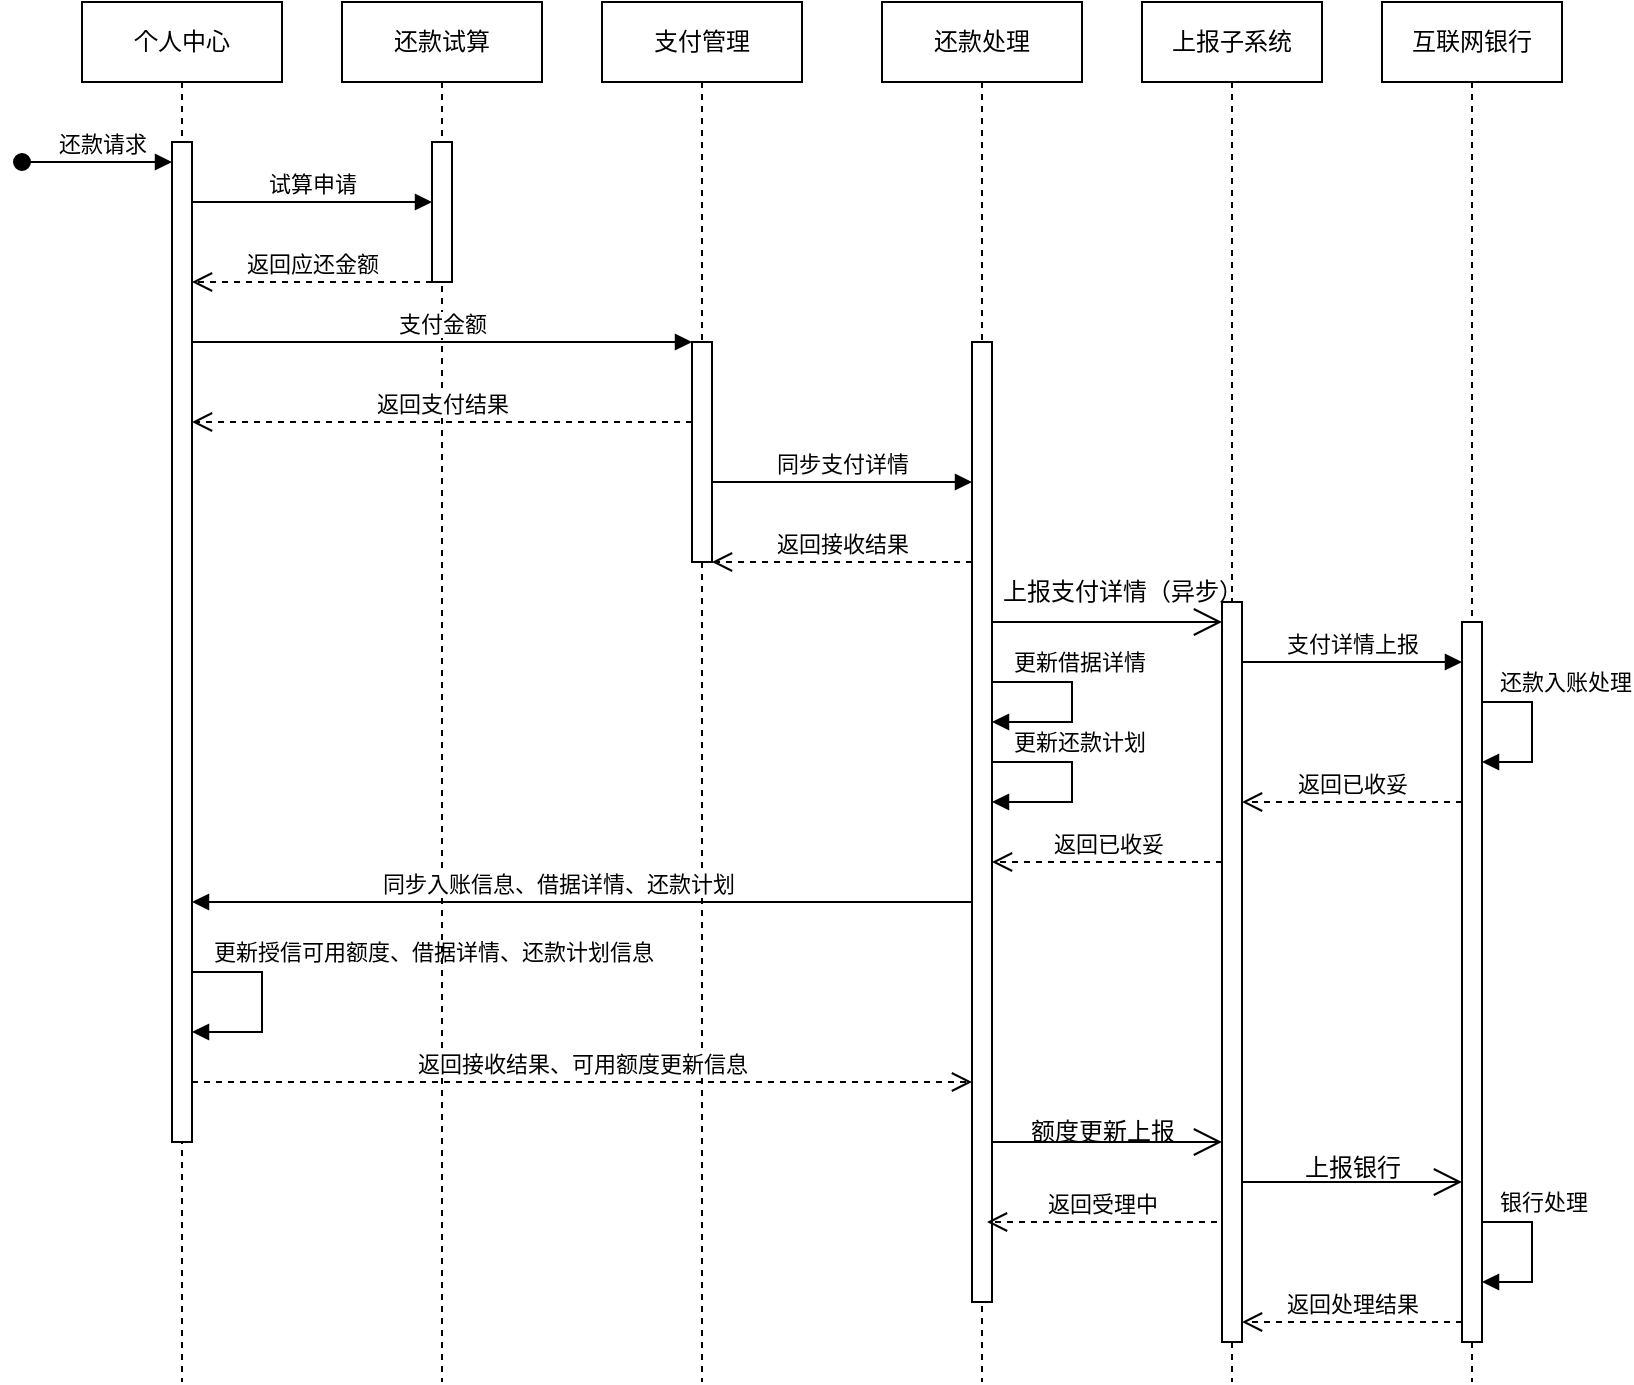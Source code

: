 <mxfile version="22.0.6" type="github">
  <diagram name="第 1 页" id="yWYOiqW-7FSj_8tI-ZIz">
    <mxGraphModel dx="1173" dy="772" grid="1" gridSize="10" guides="1" tooltips="1" connect="1" arrows="1" fold="1" page="1" pageScale="1" pageWidth="827" pageHeight="1169" math="0" shadow="0">
      <root>
        <mxCell id="0" />
        <mxCell id="1" parent="0" />
        <mxCell id="6WbjD5z8y-cOgLFoqda8-6" value="支付管理" style="shape=umlLifeline;perimeter=lifelinePerimeter;whiteSpace=wrap;html=1;container=1;dropTarget=0;collapsible=0;recursiveResize=0;outlineConnect=0;portConstraint=eastwest;newEdgeStyle={&quot;edgeStyle&quot;:&quot;elbowEdgeStyle&quot;,&quot;elbow&quot;:&quot;vertical&quot;,&quot;curved&quot;:0,&quot;rounded&quot;:0};" parent="1" vertex="1">
          <mxGeometry x="300" y="70" width="100" height="690" as="geometry" />
        </mxCell>
        <mxCell id="6WbjD5z8y-cOgLFoqda8-7" value="" style="html=1;points=[];perimeter=orthogonalPerimeter;outlineConnect=0;targetShapes=umlLifeline;portConstraint=eastwest;newEdgeStyle={&quot;edgeStyle&quot;:&quot;elbowEdgeStyle&quot;,&quot;elbow&quot;:&quot;vertical&quot;,&quot;curved&quot;:0,&quot;rounded&quot;:0};" parent="6WbjD5z8y-cOgLFoqda8-6" vertex="1">
          <mxGeometry x="45" y="170" width="10" height="110" as="geometry" />
        </mxCell>
        <mxCell id="6WbjD5z8y-cOgLFoqda8-8" value="上报子系统" style="shape=umlLifeline;perimeter=lifelinePerimeter;whiteSpace=wrap;html=1;container=1;dropTarget=0;collapsible=0;recursiveResize=0;outlineConnect=0;portConstraint=eastwest;newEdgeStyle={&quot;edgeStyle&quot;:&quot;elbowEdgeStyle&quot;,&quot;elbow&quot;:&quot;vertical&quot;,&quot;curved&quot;:0,&quot;rounded&quot;:0};" parent="1" vertex="1">
          <mxGeometry x="570" y="70" width="90" height="690" as="geometry" />
        </mxCell>
        <mxCell id="6WbjD5z8y-cOgLFoqda8-41" value="" style="html=1;points=[];perimeter=orthogonalPerimeter;outlineConnect=0;targetShapes=umlLifeline;portConstraint=eastwest;newEdgeStyle={&quot;edgeStyle&quot;:&quot;elbowEdgeStyle&quot;,&quot;elbow&quot;:&quot;vertical&quot;,&quot;curved&quot;:0,&quot;rounded&quot;:0};" parent="6WbjD5z8y-cOgLFoqda8-8" vertex="1">
          <mxGeometry x="40" y="300" width="10" height="370" as="geometry" />
        </mxCell>
        <mxCell id="6WbjD5z8y-cOgLFoqda8-10" value="互联网银行" style="shape=umlLifeline;perimeter=lifelinePerimeter;whiteSpace=wrap;html=1;container=1;dropTarget=0;collapsible=0;recursiveResize=0;outlineConnect=0;portConstraint=eastwest;newEdgeStyle={&quot;edgeStyle&quot;:&quot;elbowEdgeStyle&quot;,&quot;elbow&quot;:&quot;vertical&quot;,&quot;curved&quot;:0,&quot;rounded&quot;:0};" parent="1" vertex="1">
          <mxGeometry x="690" y="70" width="90" height="690" as="geometry" />
        </mxCell>
        <mxCell id="6WbjD5z8y-cOgLFoqda8-35" value="" style="html=1;points=[];perimeter=orthogonalPerimeter;outlineConnect=0;targetShapes=umlLifeline;portConstraint=eastwest;newEdgeStyle={&quot;edgeStyle&quot;:&quot;elbowEdgeStyle&quot;,&quot;elbow&quot;:&quot;vertical&quot;,&quot;curved&quot;:0,&quot;rounded&quot;:0};" parent="6WbjD5z8y-cOgLFoqda8-10" vertex="1">
          <mxGeometry x="40" y="310" width="10" height="360" as="geometry" />
        </mxCell>
        <mxCell id="6WbjD5z8y-cOgLFoqda8-13" value="还款处理" style="shape=umlLifeline;perimeter=lifelinePerimeter;whiteSpace=wrap;html=1;container=1;dropTarget=0;collapsible=0;recursiveResize=0;outlineConnect=0;portConstraint=eastwest;newEdgeStyle={&quot;edgeStyle&quot;:&quot;elbowEdgeStyle&quot;,&quot;elbow&quot;:&quot;vertical&quot;,&quot;curved&quot;:0,&quot;rounded&quot;:0};" parent="1" vertex="1">
          <mxGeometry x="440" y="70" width="100" height="690" as="geometry" />
        </mxCell>
        <mxCell id="6WbjD5z8y-cOgLFoqda8-14" value="" style="html=1;points=[];perimeter=orthogonalPerimeter;outlineConnect=0;targetShapes=umlLifeline;portConstraint=eastwest;newEdgeStyle={&quot;edgeStyle&quot;:&quot;elbowEdgeStyle&quot;,&quot;elbow&quot;:&quot;vertical&quot;,&quot;curved&quot;:0,&quot;rounded&quot;:0};" parent="6WbjD5z8y-cOgLFoqda8-13" vertex="1">
          <mxGeometry x="45" y="170" width="10" height="480" as="geometry" />
        </mxCell>
        <mxCell id="6WbjD5z8y-cOgLFoqda8-55" value="更新借据详情" style="html=1;align=left;spacingLeft=2;endArrow=block;rounded=0;edgeStyle=orthogonalEdgeStyle;curved=0;rounded=0;" parent="6WbjD5z8y-cOgLFoqda8-13" source="6WbjD5z8y-cOgLFoqda8-14" target="6WbjD5z8y-cOgLFoqda8-14" edge="1">
          <mxGeometry x="-0.875" y="10" relative="1" as="geometry">
            <mxPoint x="60" y="340" as="sourcePoint" />
            <Array as="points">
              <mxPoint x="95" y="340" />
              <mxPoint x="95" y="360" />
            </Array>
            <mxPoint x="60" y="370" as="targetPoint" />
            <mxPoint as="offset" />
          </mxGeometry>
        </mxCell>
        <mxCell id="6WbjD5z8y-cOgLFoqda8-56" value="更新还款计划" style="html=1;align=left;spacingLeft=2;endArrow=block;rounded=0;edgeStyle=orthogonalEdgeStyle;curved=0;rounded=0;" parent="6WbjD5z8y-cOgLFoqda8-13" edge="1">
          <mxGeometry x="-0.875" y="10" relative="1" as="geometry">
            <mxPoint x="55" y="380" as="sourcePoint" />
            <Array as="points">
              <mxPoint x="95" y="380" />
              <mxPoint x="95" y="400" />
            </Array>
            <mxPoint x="55" y="400" as="targetPoint" />
            <mxPoint as="offset" />
          </mxGeometry>
        </mxCell>
        <mxCell id="6WbjD5z8y-cOgLFoqda8-15" value="个人中心" style="shape=umlLifeline;perimeter=lifelinePerimeter;whiteSpace=wrap;html=1;container=1;dropTarget=0;collapsible=0;recursiveResize=0;outlineConnect=0;portConstraint=eastwest;newEdgeStyle={&quot;edgeStyle&quot;:&quot;elbowEdgeStyle&quot;,&quot;elbow&quot;:&quot;vertical&quot;,&quot;curved&quot;:0,&quot;rounded&quot;:0};" parent="1" vertex="1">
          <mxGeometry x="40" y="70" width="100" height="690" as="geometry" />
        </mxCell>
        <mxCell id="6WbjD5z8y-cOgLFoqda8-16" value="" style="html=1;points=[];perimeter=orthogonalPerimeter;outlineConnect=0;targetShapes=umlLifeline;portConstraint=eastwest;newEdgeStyle={&quot;edgeStyle&quot;:&quot;elbowEdgeStyle&quot;,&quot;elbow&quot;:&quot;vertical&quot;,&quot;curved&quot;:0,&quot;rounded&quot;:0};" parent="6WbjD5z8y-cOgLFoqda8-15" vertex="1">
          <mxGeometry x="45" y="70" width="10" height="500" as="geometry" />
        </mxCell>
        <mxCell id="6WbjD5z8y-cOgLFoqda8-48" value="更新授信可用额度、借据详情、还款计划信息" style="html=1;align=left;spacingLeft=2;endArrow=block;rounded=0;edgeStyle=orthogonalEdgeStyle;curved=0;rounded=0;" parent="6WbjD5z8y-cOgLFoqda8-15" source="6WbjD5z8y-cOgLFoqda8-16" target="6WbjD5z8y-cOgLFoqda8-16" edge="1">
          <mxGeometry x="-0.875" y="10" relative="1" as="geometry">
            <mxPoint x="60" y="485" as="sourcePoint" />
            <Array as="points">
              <mxPoint x="90" y="485" />
              <mxPoint x="90" y="515" />
            </Array>
            <mxPoint x="60" y="515" as="targetPoint" />
            <mxPoint as="offset" />
          </mxGeometry>
        </mxCell>
        <mxCell id="6WbjD5z8y-cOgLFoqda8-17" value="还款请求" style="html=1;verticalAlign=bottom;startArrow=oval;startFill=1;endArrow=block;startSize=8;edgeStyle=elbowEdgeStyle;elbow=horizontal;curved=0;rounded=0;" parent="1" edge="1">
          <mxGeometry x="0.067" width="60" relative="1" as="geometry">
            <mxPoint x="10" y="150" as="sourcePoint" />
            <mxPoint x="85" y="150" as="targetPoint" />
            <mxPoint as="offset" />
          </mxGeometry>
        </mxCell>
        <mxCell id="6WbjD5z8y-cOgLFoqda8-21" value="还款试算" style="shape=umlLifeline;perimeter=lifelinePerimeter;whiteSpace=wrap;html=1;container=1;dropTarget=0;collapsible=0;recursiveResize=0;outlineConnect=0;portConstraint=eastwest;newEdgeStyle={&quot;edgeStyle&quot;:&quot;elbowEdgeStyle&quot;,&quot;elbow&quot;:&quot;vertical&quot;,&quot;curved&quot;:0,&quot;rounded&quot;:0};" parent="1" vertex="1">
          <mxGeometry x="170" y="70" width="100" height="690" as="geometry" />
        </mxCell>
        <mxCell id="6WbjD5z8y-cOgLFoqda8-22" value="" style="html=1;points=[];perimeter=orthogonalPerimeter;outlineConnect=0;targetShapes=umlLifeline;portConstraint=eastwest;newEdgeStyle={&quot;edgeStyle&quot;:&quot;elbowEdgeStyle&quot;,&quot;elbow&quot;:&quot;vertical&quot;,&quot;curved&quot;:0,&quot;rounded&quot;:0};" parent="6WbjD5z8y-cOgLFoqda8-21" vertex="1">
          <mxGeometry x="45" y="70" width="10" height="70" as="geometry" />
        </mxCell>
        <mxCell id="6WbjD5z8y-cOgLFoqda8-24" value="试算申请" style="html=1;verticalAlign=bottom;endArrow=block;edgeStyle=elbowEdgeStyle;elbow=vertical;curved=0;rounded=0;" parent="1" edge="1">
          <mxGeometry width="80" relative="1" as="geometry">
            <mxPoint x="95" y="170" as="sourcePoint" />
            <mxPoint x="215" y="170" as="targetPoint" />
          </mxGeometry>
        </mxCell>
        <mxCell id="6WbjD5z8y-cOgLFoqda8-25" value="返回应还金额" style="html=1;verticalAlign=bottom;endArrow=open;dashed=1;endSize=8;edgeStyle=elbowEdgeStyle;elbow=vertical;curved=0;rounded=0;" parent="1" edge="1">
          <mxGeometry relative="1" as="geometry">
            <mxPoint x="215" y="210" as="sourcePoint" />
            <mxPoint x="95" y="210" as="targetPoint" />
          </mxGeometry>
        </mxCell>
        <mxCell id="6WbjD5z8y-cOgLFoqda8-26" value="支付金额" style="html=1;verticalAlign=bottom;endArrow=block;edgeStyle=elbowEdgeStyle;elbow=vertical;curved=0;rounded=0;" parent="1" edge="1">
          <mxGeometry width="80" relative="1" as="geometry">
            <mxPoint x="95" y="240" as="sourcePoint" />
            <mxPoint x="345" y="240" as="targetPoint" />
            <mxPoint as="offset" />
          </mxGeometry>
        </mxCell>
        <mxCell id="6WbjD5z8y-cOgLFoqda8-27" value="返回支付结果" style="html=1;verticalAlign=bottom;endArrow=open;dashed=1;endSize=8;edgeStyle=elbowEdgeStyle;elbow=horizontal;curved=0;rounded=0;" parent="1" edge="1">
          <mxGeometry relative="1" as="geometry">
            <mxPoint x="345" y="280" as="sourcePoint" />
            <mxPoint x="95" y="280" as="targetPoint" />
          </mxGeometry>
        </mxCell>
        <mxCell id="6WbjD5z8y-cOgLFoqda8-29" value="同步支付详情" style="html=1;verticalAlign=bottom;endArrow=block;edgeStyle=elbowEdgeStyle;elbow=vertical;curved=0;rounded=0;" parent="1" edge="1">
          <mxGeometry width="80" relative="1" as="geometry">
            <mxPoint x="355" y="310" as="sourcePoint" />
            <mxPoint x="485" y="310" as="targetPoint" />
            <mxPoint as="offset" />
          </mxGeometry>
        </mxCell>
        <mxCell id="6WbjD5z8y-cOgLFoqda8-30" value="返回接收结果" style="html=1;verticalAlign=bottom;endArrow=open;dashed=1;endSize=8;edgeStyle=elbowEdgeStyle;elbow=horizontal;curved=0;rounded=0;" parent="1" edge="1">
          <mxGeometry relative="1" as="geometry">
            <mxPoint x="485" y="350" as="sourcePoint" />
            <mxPoint x="355" y="350" as="targetPoint" />
          </mxGeometry>
        </mxCell>
        <mxCell id="6WbjD5z8y-cOgLFoqda8-43" value="支付详情上报" style="html=1;verticalAlign=bottom;endArrow=block;edgeStyle=elbowEdgeStyle;elbow=vertical;curved=0;rounded=0;" parent="1" edge="1">
          <mxGeometry width="80" relative="1" as="geometry">
            <mxPoint x="620" y="400" as="sourcePoint" />
            <mxPoint x="730" y="400" as="targetPoint" />
            <mxPoint as="offset" />
          </mxGeometry>
        </mxCell>
        <mxCell id="6WbjD5z8y-cOgLFoqda8-44" value="还款入账处理" style="html=1;align=left;spacingLeft=2;endArrow=block;rounded=0;edgeStyle=orthogonalEdgeStyle;curved=0;rounded=0;" parent="1" edge="1">
          <mxGeometry x="-0.875" y="10" relative="1" as="geometry">
            <mxPoint x="740" y="420" as="sourcePoint" />
            <Array as="points">
              <mxPoint x="765" y="420" />
              <mxPoint x="765" y="450" />
            </Array>
            <mxPoint x="740" y="450" as="targetPoint" />
            <mxPoint as="offset" />
          </mxGeometry>
        </mxCell>
        <mxCell id="6WbjD5z8y-cOgLFoqda8-45" value="返回已收妥" style="html=1;verticalAlign=bottom;endArrow=open;dashed=1;endSize=8;edgeStyle=elbowEdgeStyle;elbow=horizontal;curved=0;rounded=0;" parent="1" edge="1">
          <mxGeometry relative="1" as="geometry">
            <mxPoint x="730" y="470" as="sourcePoint" />
            <mxPoint x="620" y="470" as="targetPoint" />
          </mxGeometry>
        </mxCell>
        <mxCell id="6WbjD5z8y-cOgLFoqda8-46" value="返回已收妥" style="html=1;verticalAlign=bottom;endArrow=open;dashed=1;endSize=8;edgeStyle=elbowEdgeStyle;elbow=horizontal;curved=0;rounded=0;" parent="1" edge="1">
          <mxGeometry relative="1" as="geometry">
            <mxPoint x="610" y="500" as="sourcePoint" />
            <mxPoint x="495" y="500" as="targetPoint" />
          </mxGeometry>
        </mxCell>
        <mxCell id="6WbjD5z8y-cOgLFoqda8-47" value="同步入账信息、借据详情、还款计划" style="html=1;verticalAlign=bottom;endArrow=block;edgeStyle=elbowEdgeStyle;elbow=horizontal;curved=0;rounded=0;" parent="1" target="6WbjD5z8y-cOgLFoqda8-16" edge="1">
          <mxGeometry x="0.061" width="80" relative="1" as="geometry">
            <mxPoint x="485" y="520" as="sourcePoint" />
            <mxPoint x="240" y="520" as="targetPoint" />
            <mxPoint as="offset" />
            <Array as="points">
              <mxPoint x="305" y="520" />
            </Array>
          </mxGeometry>
        </mxCell>
        <mxCell id="6WbjD5z8y-cOgLFoqda8-49" value="返回接收结果、可用额度更新信息" style="html=1;verticalAlign=bottom;endArrow=open;dashed=1;endSize=8;edgeStyle=elbowEdgeStyle;elbow=vertical;curved=0;rounded=0;" parent="1" target="6WbjD5z8y-cOgLFoqda8-14" edge="1">
          <mxGeometry relative="1" as="geometry">
            <mxPoint x="95" y="610" as="sourcePoint" />
            <mxPoint x="480" y="610" as="targetPoint" />
            <Array as="points">
              <mxPoint x="240" y="610" />
            </Array>
          </mxGeometry>
        </mxCell>
        <mxCell id="6WbjD5z8y-cOgLFoqda8-50" value="" style="endArrow=open;endFill=1;endSize=12;html=1;rounded=0;" parent="1" source="6WbjD5z8y-cOgLFoqda8-14" edge="1">
          <mxGeometry width="160" relative="1" as="geometry">
            <mxPoint x="500" y="640" as="sourcePoint" />
            <mxPoint x="610" y="640" as="targetPoint" />
          </mxGeometry>
        </mxCell>
        <mxCell id="6WbjD5z8y-cOgLFoqda8-51" value="额度更新上报" style="text;html=1;align=center;verticalAlign=middle;resizable=0;points=[];autosize=1;strokeColor=none;fillColor=none;" parent="1" vertex="1">
          <mxGeometry x="500" y="620" width="100" height="30" as="geometry" />
        </mxCell>
        <mxCell id="6WbjD5z8y-cOgLFoqda8-52" value="返回受理中" style="html=1;verticalAlign=bottom;endArrow=open;dashed=1;endSize=8;edgeStyle=elbowEdgeStyle;elbow=horizontal;curved=0;rounded=0;" parent="1" edge="1">
          <mxGeometry relative="1" as="geometry">
            <mxPoint x="607.5" y="680" as="sourcePoint" />
            <mxPoint x="492.5" y="680" as="targetPoint" />
          </mxGeometry>
        </mxCell>
        <mxCell id="6WbjD5z8y-cOgLFoqda8-53" value="" style="endArrow=open;endFill=1;endSize=12;html=1;rounded=0;" parent="1" source="6WbjD5z8y-cOgLFoqda8-14" edge="1">
          <mxGeometry width="160" relative="1" as="geometry">
            <mxPoint x="500" y="380" as="sourcePoint" />
            <mxPoint x="610" y="380" as="targetPoint" />
          </mxGeometry>
        </mxCell>
        <mxCell id="6WbjD5z8y-cOgLFoqda8-54" value="上报支付详情（异步）" style="text;html=1;align=center;verticalAlign=middle;resizable=0;points=[];autosize=1;strokeColor=none;fillColor=none;" parent="1" vertex="1">
          <mxGeometry x="490" y="350" width="140" height="30" as="geometry" />
        </mxCell>
        <mxCell id="6WbjD5z8y-cOgLFoqda8-59" value="" style="endArrow=open;endFill=1;endSize=12;html=1;rounded=0;" parent="1" edge="1">
          <mxGeometry width="160" relative="1" as="geometry">
            <mxPoint x="620" y="660" as="sourcePoint" />
            <mxPoint x="730" y="660" as="targetPoint" />
          </mxGeometry>
        </mxCell>
        <mxCell id="6WbjD5z8y-cOgLFoqda8-60" value="上报银行" style="text;html=1;align=center;verticalAlign=middle;resizable=0;points=[];autosize=1;strokeColor=none;fillColor=none;" parent="1" vertex="1">
          <mxGeometry x="640" y="638" width="70" height="30" as="geometry" />
        </mxCell>
        <mxCell id="6WbjD5z8y-cOgLFoqda8-61" value="银行处理" style="html=1;align=left;spacingLeft=2;endArrow=block;rounded=0;edgeStyle=orthogonalEdgeStyle;curved=0;rounded=0;" parent="1" edge="1">
          <mxGeometry x="-0.875" y="10" relative="1" as="geometry">
            <mxPoint x="740" y="680" as="sourcePoint" />
            <Array as="points">
              <mxPoint x="765" y="680" />
              <mxPoint x="765" y="710" />
            </Array>
            <mxPoint x="740" y="710" as="targetPoint" />
            <mxPoint as="offset" />
          </mxGeometry>
        </mxCell>
        <mxCell id="6WbjD5z8y-cOgLFoqda8-62" value="返回处理结果" style="html=1;verticalAlign=bottom;endArrow=open;dashed=1;endSize=8;edgeStyle=elbowEdgeStyle;elbow=horizontal;curved=0;rounded=0;" parent="1" edge="1">
          <mxGeometry relative="1" as="geometry">
            <mxPoint x="730" y="730" as="sourcePoint" />
            <mxPoint x="620" y="730" as="targetPoint" />
          </mxGeometry>
        </mxCell>
      </root>
    </mxGraphModel>
  </diagram>
</mxfile>
